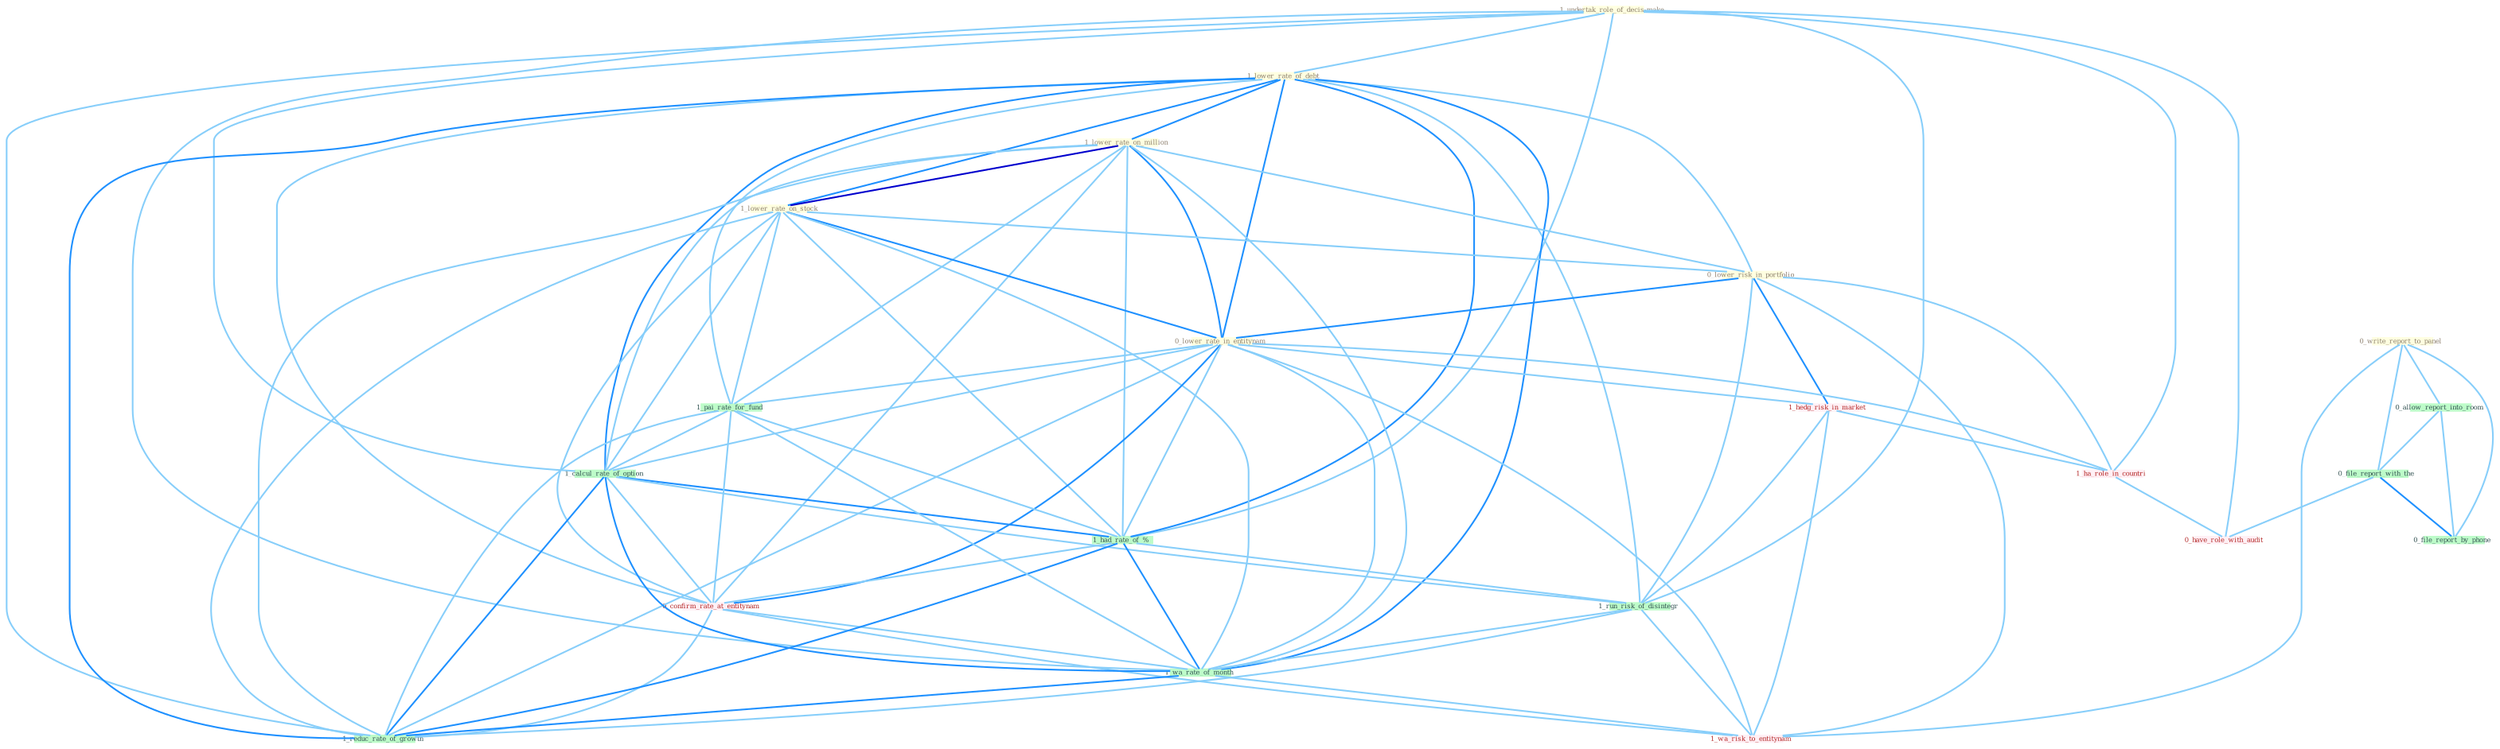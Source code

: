 Graph G{ 
    node
    [shape=polygon,style=filled,width=.5,height=.06,color="#BDFCC9",fixedsize=true,fontsize=4,
    fontcolor="#2f4f4f"];
    {node
    [color="#ffffe0", fontcolor="#8b7d6b"] "1_undertak_role_of_decis-make " "1_lower_rate_of_debt " "0_write_report_to_panel " "1_lower_rate_on_million " "1_lower_rate_on_stock " "0_lower_risk_in_portfolio " "0_lower_rate_in_entitynam "}
{node [color="#fff0f5", fontcolor="#b22222"] "1_hedg_risk_in_market " "1_ha_role_in_countri " "0_confirm_rate_at_entitynam " "0_have_role_with_audit " "1_wa_risk_to_entitynam "}
edge [color="#B0E2FF"];

	"1_undertak_role_of_decis-make " -- "1_lower_rate_of_debt " [w="1", color="#87cefa" ];
	"1_undertak_role_of_decis-make " -- "1_ha_role_in_countri " [w="1", color="#87cefa" ];
	"1_undertak_role_of_decis-make " -- "1_calcul_rate_of_option " [w="1", color="#87cefa" ];
	"1_undertak_role_of_decis-make " -- "1_had_rate_of_% " [w="1", color="#87cefa" ];
	"1_undertak_role_of_decis-make " -- "1_run_risk_of_disintegr " [w="1", color="#87cefa" ];
	"1_undertak_role_of_decis-make " -- "0_have_role_with_audit " [w="1", color="#87cefa" ];
	"1_undertak_role_of_decis-make " -- "1_wa_rate_of_month " [w="1", color="#87cefa" ];
	"1_undertak_role_of_decis-make " -- "1_reduc_rate_of_growth " [w="1", color="#87cefa" ];
	"1_lower_rate_of_debt " -- "1_lower_rate_on_million " [w="2", color="#1e90ff" , len=0.8];
	"1_lower_rate_of_debt " -- "1_lower_rate_on_stock " [w="2", color="#1e90ff" , len=0.8];
	"1_lower_rate_of_debt " -- "0_lower_risk_in_portfolio " [w="1", color="#87cefa" ];
	"1_lower_rate_of_debt " -- "0_lower_rate_in_entitynam " [w="2", color="#1e90ff" , len=0.8];
	"1_lower_rate_of_debt " -- "1_pai_rate_for_fund " [w="1", color="#87cefa" ];
	"1_lower_rate_of_debt " -- "1_calcul_rate_of_option " [w="2", color="#1e90ff" , len=0.8];
	"1_lower_rate_of_debt " -- "1_had_rate_of_% " [w="2", color="#1e90ff" , len=0.8];
	"1_lower_rate_of_debt " -- "0_confirm_rate_at_entitynam " [w="1", color="#87cefa" ];
	"1_lower_rate_of_debt " -- "1_run_risk_of_disintegr " [w="1", color="#87cefa" ];
	"1_lower_rate_of_debt " -- "1_wa_rate_of_month " [w="2", color="#1e90ff" , len=0.8];
	"1_lower_rate_of_debt " -- "1_reduc_rate_of_growth " [w="2", color="#1e90ff" , len=0.8];
	"0_write_report_to_panel " -- "0_allow_report_into_room " [w="1", color="#87cefa" ];
	"0_write_report_to_panel " -- "0_file_report_with_the " [w="1", color="#87cefa" ];
	"0_write_report_to_panel " -- "0_file_report_by_phone " [w="1", color="#87cefa" ];
	"0_write_report_to_panel " -- "1_wa_risk_to_entitynam " [w="1", color="#87cefa" ];
	"1_lower_rate_on_million " -- "1_lower_rate_on_stock " [w="3", color="#0000cd" , len=0.6];
	"1_lower_rate_on_million " -- "0_lower_risk_in_portfolio " [w="1", color="#87cefa" ];
	"1_lower_rate_on_million " -- "0_lower_rate_in_entitynam " [w="2", color="#1e90ff" , len=0.8];
	"1_lower_rate_on_million " -- "1_pai_rate_for_fund " [w="1", color="#87cefa" ];
	"1_lower_rate_on_million " -- "1_calcul_rate_of_option " [w="1", color="#87cefa" ];
	"1_lower_rate_on_million " -- "1_had_rate_of_% " [w="1", color="#87cefa" ];
	"1_lower_rate_on_million " -- "0_confirm_rate_at_entitynam " [w="1", color="#87cefa" ];
	"1_lower_rate_on_million " -- "1_wa_rate_of_month " [w="1", color="#87cefa" ];
	"1_lower_rate_on_million " -- "1_reduc_rate_of_growth " [w="1", color="#87cefa" ];
	"1_lower_rate_on_stock " -- "0_lower_risk_in_portfolio " [w="1", color="#87cefa" ];
	"1_lower_rate_on_stock " -- "0_lower_rate_in_entitynam " [w="2", color="#1e90ff" , len=0.8];
	"1_lower_rate_on_stock " -- "1_pai_rate_for_fund " [w="1", color="#87cefa" ];
	"1_lower_rate_on_stock " -- "1_calcul_rate_of_option " [w="1", color="#87cefa" ];
	"1_lower_rate_on_stock " -- "1_had_rate_of_% " [w="1", color="#87cefa" ];
	"1_lower_rate_on_stock " -- "0_confirm_rate_at_entitynam " [w="1", color="#87cefa" ];
	"1_lower_rate_on_stock " -- "1_wa_rate_of_month " [w="1", color="#87cefa" ];
	"1_lower_rate_on_stock " -- "1_reduc_rate_of_growth " [w="1", color="#87cefa" ];
	"0_lower_risk_in_portfolio " -- "0_lower_rate_in_entitynam " [w="2", color="#1e90ff" , len=0.8];
	"0_lower_risk_in_portfolio " -- "1_hedg_risk_in_market " [w="2", color="#1e90ff" , len=0.8];
	"0_lower_risk_in_portfolio " -- "1_ha_role_in_countri " [w="1", color="#87cefa" ];
	"0_lower_risk_in_portfolio " -- "1_run_risk_of_disintegr " [w="1", color="#87cefa" ];
	"0_lower_risk_in_portfolio " -- "1_wa_risk_to_entitynam " [w="1", color="#87cefa" ];
	"0_lower_rate_in_entitynam " -- "1_pai_rate_for_fund " [w="1", color="#87cefa" ];
	"0_lower_rate_in_entitynam " -- "1_hedg_risk_in_market " [w="1", color="#87cefa" ];
	"0_lower_rate_in_entitynam " -- "1_ha_role_in_countri " [w="1", color="#87cefa" ];
	"0_lower_rate_in_entitynam " -- "1_calcul_rate_of_option " [w="1", color="#87cefa" ];
	"0_lower_rate_in_entitynam " -- "1_had_rate_of_% " [w="1", color="#87cefa" ];
	"0_lower_rate_in_entitynam " -- "0_confirm_rate_at_entitynam " [w="2", color="#1e90ff" , len=0.8];
	"0_lower_rate_in_entitynam " -- "1_wa_rate_of_month " [w="1", color="#87cefa" ];
	"0_lower_rate_in_entitynam " -- "1_wa_risk_to_entitynam " [w="1", color="#87cefa" ];
	"0_lower_rate_in_entitynam " -- "1_reduc_rate_of_growth " [w="1", color="#87cefa" ];
	"1_pai_rate_for_fund " -- "1_calcul_rate_of_option " [w="1", color="#87cefa" ];
	"1_pai_rate_for_fund " -- "1_had_rate_of_% " [w="1", color="#87cefa" ];
	"1_pai_rate_for_fund " -- "0_confirm_rate_at_entitynam " [w="1", color="#87cefa" ];
	"1_pai_rate_for_fund " -- "1_wa_rate_of_month " [w="1", color="#87cefa" ];
	"1_pai_rate_for_fund " -- "1_reduc_rate_of_growth " [w="1", color="#87cefa" ];
	"0_allow_report_into_room " -- "0_file_report_with_the " [w="1", color="#87cefa" ];
	"0_allow_report_into_room " -- "0_file_report_by_phone " [w="1", color="#87cefa" ];
	"1_hedg_risk_in_market " -- "1_ha_role_in_countri " [w="1", color="#87cefa" ];
	"1_hedg_risk_in_market " -- "1_run_risk_of_disintegr " [w="1", color="#87cefa" ];
	"1_hedg_risk_in_market " -- "1_wa_risk_to_entitynam " [w="1", color="#87cefa" ];
	"1_ha_role_in_countri " -- "0_have_role_with_audit " [w="1", color="#87cefa" ];
	"0_file_report_with_the " -- "0_file_report_by_phone " [w="2", color="#1e90ff" , len=0.8];
	"0_file_report_with_the " -- "0_have_role_with_audit " [w="1", color="#87cefa" ];
	"1_calcul_rate_of_option " -- "1_had_rate_of_% " [w="2", color="#1e90ff" , len=0.8];
	"1_calcul_rate_of_option " -- "0_confirm_rate_at_entitynam " [w="1", color="#87cefa" ];
	"1_calcul_rate_of_option " -- "1_run_risk_of_disintegr " [w="1", color="#87cefa" ];
	"1_calcul_rate_of_option " -- "1_wa_rate_of_month " [w="2", color="#1e90ff" , len=0.8];
	"1_calcul_rate_of_option " -- "1_reduc_rate_of_growth " [w="2", color="#1e90ff" , len=0.8];
	"1_had_rate_of_% " -- "0_confirm_rate_at_entitynam " [w="1", color="#87cefa" ];
	"1_had_rate_of_% " -- "1_run_risk_of_disintegr " [w="1", color="#87cefa" ];
	"1_had_rate_of_% " -- "1_wa_rate_of_month " [w="2", color="#1e90ff" , len=0.8];
	"1_had_rate_of_% " -- "1_reduc_rate_of_growth " [w="2", color="#1e90ff" , len=0.8];
	"0_confirm_rate_at_entitynam " -- "1_wa_rate_of_month " [w="1", color="#87cefa" ];
	"0_confirm_rate_at_entitynam " -- "1_wa_risk_to_entitynam " [w="1", color="#87cefa" ];
	"0_confirm_rate_at_entitynam " -- "1_reduc_rate_of_growth " [w="1", color="#87cefa" ];
	"1_run_risk_of_disintegr " -- "1_wa_rate_of_month " [w="1", color="#87cefa" ];
	"1_run_risk_of_disintegr " -- "1_wa_risk_to_entitynam " [w="1", color="#87cefa" ];
	"1_run_risk_of_disintegr " -- "1_reduc_rate_of_growth " [w="1", color="#87cefa" ];
	"1_wa_rate_of_month " -- "1_wa_risk_to_entitynam " [w="1", color="#87cefa" ];
	"1_wa_rate_of_month " -- "1_reduc_rate_of_growth " [w="2", color="#1e90ff" , len=0.8];
}